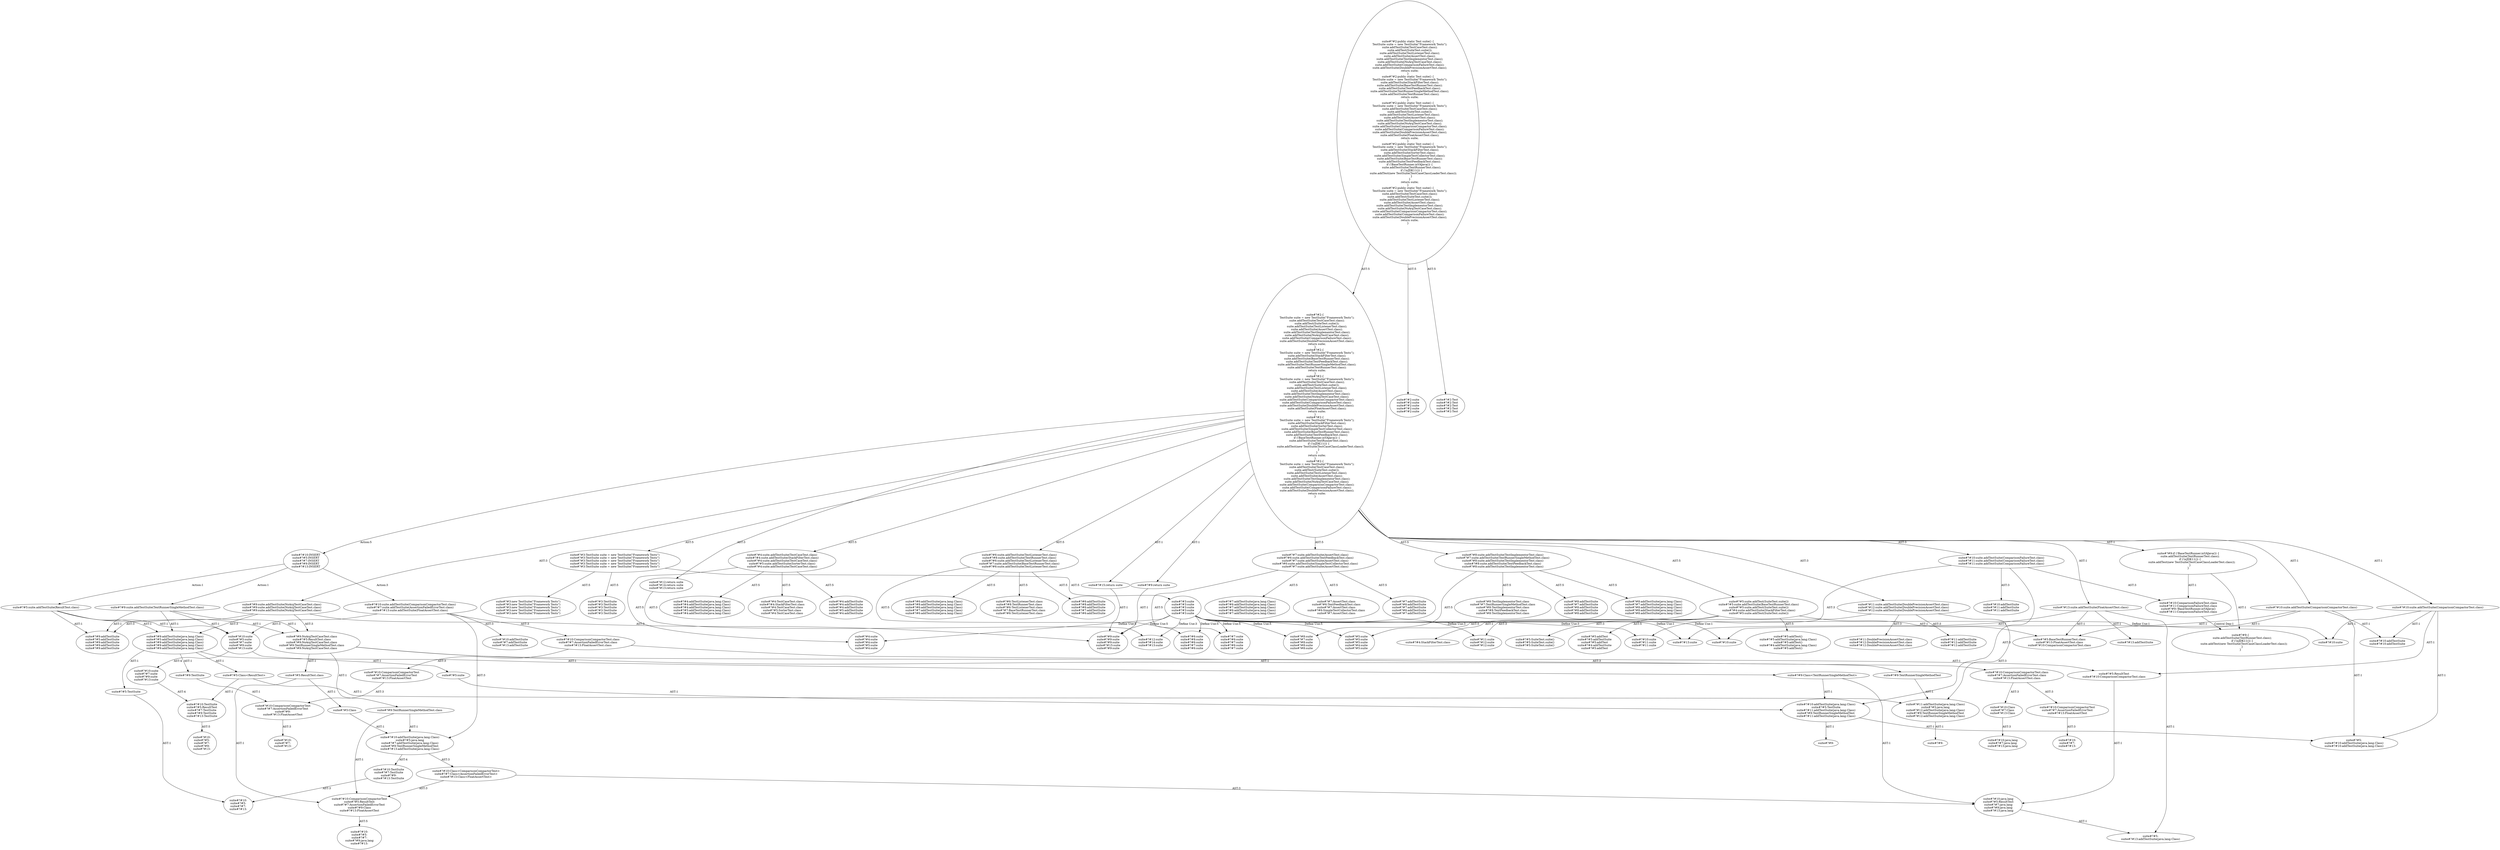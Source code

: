 digraph "Pattern" {
0 [label="suite#?#10:INSERT
suite#?#5:INSERT
suite#?#7:INSERT
suite#?#9:INSERT
suite#?#13:INSERT" shape=ellipse]
1 [label="suite#?#2:\{
    TestSuite suite = new TestSuite(\"Framework Tests\");
    suite.addTestSuite(TestCaseTest.class);
    suite.addTest(SuiteTest.suite());
    suite.addTestSuite(TestListenerTest.class);
    suite.addTestSuite(AssertTest.class);
    suite.addTestSuite(TestImplementorTest.class);
    suite.addTestSuite(NoArgTestCaseTest.class);
    suite.addTestSuite(ComparisonFailureTest.class);
    suite.addTestSuite(DoublePrecisionAssertTest.class);
    return suite;
\}
suite#?#2:\{
    TestSuite suite = new TestSuite(\"Framework Tests\");
    suite.addTestSuite(StackFilterTest.class);
    suite.addTestSuite(BaseTestRunnerTest.class);
    suite.addTestSuite(TextFeedbackTest.class);
    suite.addTestSuite(TextRunnerSingleMethodTest.class);
    suite.addTestSuite(TextRunnerTest.class);
    return suite;
\}
suite#?#2:\{
    TestSuite suite = new TestSuite(\"Framework Tests\");
    suite.addTestSuite(TestCaseTest.class);
    suite.addTest(SuiteTest.suite());
    suite.addTestSuite(TestListenerTest.class);
    suite.addTestSuite(AssertTest.class);
    suite.addTestSuite(TestImplementorTest.class);
    suite.addTestSuite(NoArgTestCaseTest.class);
    suite.addTestSuite(ComparisonCompactorTest.class);
    suite.addTestSuite(ComparisonFailureTest.class);
    suite.addTestSuite(DoublePrecisionAssertTest.class);
    suite.addTestSuite(FloatAssertTest.class);
    return suite;
\}
suite#?#2:\{
    TestSuite suite = new TestSuite(\"Framework Tests\");
    suite.addTestSuite(StackFilterTest.class);
    suite.addTestSuite(SorterTest.class);
    suite.addTestSuite(SimpleTestCollectorTest.class);
    suite.addTestSuite(BaseTestRunnerTest.class);
    suite.addTestSuite(TextFeedbackTest.class);
    if (!BaseTestRunner.inVAJava()) \{
        suite.addTestSuite(TextRunnerTest.class);
        if (!isJDK11()) \{
            suite.addTest(new TestSuite(TestCaseClassLoaderTest.class));
        \}
    \}
    return suite;
\}
suite#?#2:\{
    TestSuite suite = new TestSuite(\"Framework Tests\");
    suite.addTestSuite(TestCaseTest.class);
    suite.addTest(SuiteTest.suite());
    suite.addTestSuite(TestListenerTest.class);
    suite.addTestSuite(AssertTest.class);
    suite.addTestSuite(TestImplementorTest.class);
    suite.addTestSuite(NoArgTestCaseTest.class);
    suite.addTestSuite(ComparisonCompactorTest.class);
    suite.addTestSuite(ComparisonFailureTest.class);
    suite.addTestSuite(DoublePrecisionAssertTest.class);
    return suite;
\}" shape=ellipse]
2 [label="suite#?#2:public static Test suite() \{
    TestSuite suite = new TestSuite(\"Framework Tests\");
    suite.addTestSuite(TestCaseTest.class);
    suite.addTest(SuiteTest.suite());
    suite.addTestSuite(TestListenerTest.class);
    suite.addTestSuite(AssertTest.class);
    suite.addTestSuite(TestImplementorTest.class);
    suite.addTestSuite(NoArgTestCaseTest.class);
    suite.addTestSuite(ComparisonFailureTest.class);
    suite.addTestSuite(DoublePrecisionAssertTest.class);
    return suite;
\}
suite#?#2:public static Test suite() \{
    TestSuite suite = new TestSuite(\"Framework Tests\");
    suite.addTestSuite(StackFilterTest.class);
    suite.addTestSuite(BaseTestRunnerTest.class);
    suite.addTestSuite(TextFeedbackTest.class);
    suite.addTestSuite(TextRunnerSingleMethodTest.class);
    suite.addTestSuite(TextRunnerTest.class);
    return suite;
\}
suite#?#2:public static Test suite() \{
    TestSuite suite = new TestSuite(\"Framework Tests\");
    suite.addTestSuite(TestCaseTest.class);
    suite.addTest(SuiteTest.suite());
    suite.addTestSuite(TestListenerTest.class);
    suite.addTestSuite(AssertTest.class);
    suite.addTestSuite(TestImplementorTest.class);
    suite.addTestSuite(NoArgTestCaseTest.class);
    suite.addTestSuite(ComparisonCompactorTest.class);
    suite.addTestSuite(ComparisonFailureTest.class);
    suite.addTestSuite(DoublePrecisionAssertTest.class);
    suite.addTestSuite(FloatAssertTest.class);
    return suite;
\}
suite#?#2:public static Test suite() \{
    TestSuite suite = new TestSuite(\"Framework Tests\");
    suite.addTestSuite(StackFilterTest.class);
    suite.addTestSuite(SorterTest.class);
    suite.addTestSuite(SimpleTestCollectorTest.class);
    suite.addTestSuite(BaseTestRunnerTest.class);
    suite.addTestSuite(TextFeedbackTest.class);
    if (!BaseTestRunner.inVAJava()) \{
        suite.addTestSuite(TextRunnerTest.class);
        if (!isJDK11()) \{
            suite.addTest(new TestSuite(TestCaseClassLoaderTest.class));
        \}
    \}
    return suite;
\}
suite#?#2:public static Test suite() \{
    TestSuite suite = new TestSuite(\"Framework Tests\");
    suite.addTestSuite(TestCaseTest.class);
    suite.addTest(SuiteTest.suite());
    suite.addTestSuite(TestListenerTest.class);
    suite.addTestSuite(AssertTest.class);
    suite.addTestSuite(TestImplementorTest.class);
    suite.addTestSuite(NoArgTestCaseTest.class);
    suite.addTestSuite(ComparisonCompactorTest.class);
    suite.addTestSuite(ComparisonFailureTest.class);
    suite.addTestSuite(DoublePrecisionAssertTest.class);
    return suite;
\}" shape=ellipse]
3 [label="suite#?#2:suite
suite#?#2:suite
suite#?#2:suite
suite#?#2:suite
suite#?#2:suite" shape=ellipse]
4 [label="suite#?#2:Test
suite#?#2:Test
suite#?#2:Test
suite#?#2:Test
suite#?#2:Test" shape=ellipse]
5 [label="suite#?#3:TestSuite suite = new TestSuite(\"Framework Tests\")
suite#?#3:TestSuite suite = new TestSuite(\"Framework Tests\")
suite#?#3:TestSuite suite = new TestSuite(\"Framework Tests\")
suite#?#3:TestSuite suite = new TestSuite(\"Framework Tests\")
suite#?#3:TestSuite suite = new TestSuite(\"Framework Tests\")" shape=ellipse]
6 [label="suite#?#3:suite
suite#?#3:suite
suite#?#3:suite
suite#?#3:suite
suite#?#3:suite" shape=ellipse]
7 [label="suite#?#3:TestSuite
suite#?#3:TestSuite
suite#?#3:TestSuite
suite#?#3:TestSuite
suite#?#3:TestSuite" shape=ellipse]
8 [label="suite#?#3:new TestSuite(\"Framework Tests\")
suite#?#3:new TestSuite(\"Framework Tests\")
suite#?#3:new TestSuite(\"Framework Tests\")
suite#?#3:new TestSuite(\"Framework Tests\")
suite#?#3:new TestSuite(\"Framework Tests\")" shape=ellipse]
9 [label="suite#?#4:suite.addTestSuite(TestCaseTest.class)
suite#?#4:suite.addTestSuite(StackFilterTest.class)
suite#?#4:suite.addTestSuite(TestCaseTest.class)
suite#?#5:suite.addTestSuite(SorterTest.class)
suite#?#4:suite.addTestSuite(TestCaseTest.class)" shape=ellipse]
10 [label="suite#?#4:addTestSuite
suite#?#4:addTestSuite
suite#?#4:addTestSuite
suite#?#5:addTestSuite
suite#?#4:addTestSuite" shape=ellipse]
11 [label="suite#?#4:suite
suite#?#4:suite
suite#?#4:suite
suite#?#5:suite
suite#?#4:suite" shape=ellipse]
12 [label="suite#?#4:addTestSuite(java.lang.Class)
suite#?#4:addTestSuite(java.lang.Class)
suite#?#4:addTestSuite(java.lang.Class)
suite#?#5:addTestSuite(java.lang.Class)
suite#?#4:addTestSuite(java.lang.Class)" shape=ellipse]
13 [label="suite#?#4:TestCaseTest.class
suite#?#4:StackFilterTest.class
suite#?#4:TestCaseTest.class
suite#?#5:SorterTest.class
suite#?#4:TestCaseTest.class" shape=ellipse]
14 [label="suite#?#5:suite.addTest(SuiteTest.suite())
suite#?#5:suite.addTestSuite(BaseTestRunnerTest.class)
suite#?#5:suite.addTest(SuiteTest.suite())
suite#?#4:suite.addTestSuite(StackFilterTest.class)
suite#?#5:suite.addTest(SuiteTest.suite())" shape=ellipse]
15 [label="suite#?#5:addTest
suite#?#5:addTestSuite
suite#?#5:addTest
suite#?#4:addTestSuite
suite#?#5:addTest" shape=ellipse]
16 [label="suite#?#5:suite
suite#?#5:suite
suite#?#5:suite
suite#?#4:suite
suite#?#5:suite" shape=ellipse]
17 [label="suite#?#5:addTest()
suite#?#5:addTestSuite(java.lang.Class)
suite#?#5:addTest()
suite#?#4:addTestSuite(java.lang.Class)
suite#?#5:addTest()" shape=ellipse]
18 [label="suite#?#5:SuiteTest.suite()
suite#?#5:SuiteTest.suite()
suite#?#5:SuiteTest.suite()" shape=ellipse]
19 [label="suite#?#6:suite.addTestSuite(TestListenerTest.class)
suite#?#8:suite.addTestSuite(TextRunnerTest.class)
suite#?#6:suite.addTestSuite(TestListenerTest.class)
suite#?#7:suite.addTestSuite(BaseTestRunnerTest.class)
suite#?#6:suite.addTestSuite(TestListenerTest.class)" shape=ellipse]
20 [label="suite#?#6:addTestSuite
suite#?#8:addTestSuite
suite#?#6:addTestSuite
suite#?#7:addTestSuite
suite#?#6:addTestSuite" shape=ellipse]
21 [label="suite#?#6:suite
suite#?#8:suite
suite#?#6:suite
suite#?#7:suite
suite#?#6:suite" shape=ellipse]
22 [label="suite#?#6:addTestSuite(java.lang.Class)
suite#?#8:addTestSuite(java.lang.Class)
suite#?#6:addTestSuite(java.lang.Class)
suite#?#7:addTestSuite(java.lang.Class)
suite#?#6:addTestSuite(java.lang.Class)" shape=ellipse]
23 [label="suite#?#6:TestListenerTest.class
suite#?#8:TextRunnerTest.class
suite#?#6:TestListenerTest.class
suite#?#7:BaseTestRunnerTest.class
suite#?#6:TestListenerTest.class" shape=ellipse]
24 [label="suite#?#7:suite.addTestSuite(AssertTest.class)
suite#?#6:suite.addTestSuite(TextFeedbackTest.class)
suite#?#7:suite.addTestSuite(AssertTest.class)
suite#?#6:suite.addTestSuite(SimpleTestCollectorTest.class)
suite#?#7:suite.addTestSuite(AssertTest.class)" shape=ellipse]
25 [label="suite#?#7:addTestSuite
suite#?#6:addTestSuite
suite#?#7:addTestSuite
suite#?#6:addTestSuite
suite#?#7:addTestSuite" shape=ellipse]
26 [label="suite#?#7:suite
suite#?#6:suite
suite#?#7:suite
suite#?#6:suite
suite#?#7:suite" shape=ellipse]
27 [label="suite#?#7:addTestSuite(java.lang.Class)
suite#?#6:addTestSuite(java.lang.Class)
suite#?#7:addTestSuite(java.lang.Class)
suite#?#6:addTestSuite(java.lang.Class)
suite#?#7:addTestSuite(java.lang.Class)" shape=ellipse]
28 [label="suite#?#7:AssertTest.class
suite#?#6:TextFeedbackTest.class
suite#?#7:AssertTest.class
suite#?#6:SimpleTestCollectorTest.class
suite#?#7:AssertTest.class" shape=ellipse]
29 [label="suite#?#8:suite.addTestSuite(TestImplementorTest.class)
suite#?#7:suite.addTestSuite(TextRunnerSingleMethodTest.class)
suite#?#8:suite.addTestSuite(TestImplementorTest.class)
suite#?#8:suite.addTestSuite(TextFeedbackTest.class)
suite#?#8:suite.addTestSuite(TestImplementorTest.class)" shape=ellipse]
30 [label="suite#?#8:addTestSuite
suite#?#7:addTestSuite
suite#?#8:addTestSuite
suite#?#8:addTestSuite
suite#?#8:addTestSuite" shape=ellipse]
31 [label="suite#?#8:suite
suite#?#7:suite
suite#?#8:suite
suite#?#8:suite
suite#?#8:suite" shape=ellipse]
32 [label="suite#?#8:addTestSuite(java.lang.Class)
suite#?#7:addTestSuite(java.lang.Class)
suite#?#8:addTestSuite(java.lang.Class)
suite#?#8:addTestSuite(java.lang.Class)
suite#?#8:addTestSuite(java.lang.Class)" shape=ellipse]
33 [label="suite#?#8:TestImplementorTest.class
suite#?#7:TextRunnerSingleMethodTest.class
suite#?#8:TestImplementorTest.class
suite#?#8:TextFeedbackTest.class
suite#?#8:TestImplementorTest.class" shape=ellipse]
34 [label="suite#?#9:suite.addTestSuite(NoArgTestCaseTest.class)
suite#?#9:suite.addTestSuite(NoArgTestCaseTest.class)
suite#?#9:suite.addTestSuite(NoArgTestCaseTest.class)" shape=ellipse]
35 [label="suite#?#9:addTestSuite
suite#?#5:addTestSuite
suite#?#9:addTestSuite
suite#?#9:addTestSuite
suite#?#9:addTestSuite" shape=ellipse]
36 [label="suite#?#9:suite
suite#?#9:suite
suite#?#9:suite
suite#?#15:suite
suite#?#9:suite" shape=ellipse]
37 [label="suite#?#9:addTestSuite(java.lang.Class)
suite#?#5:addTestSuite(java.lang.Class)
suite#?#9:addTestSuite(java.lang.Class)
suite#?#9:addTestSuite(java.lang.Class)
suite#?#9:addTestSuite(java.lang.Class)" shape=ellipse]
38 [label="suite#?#9:NoArgTestCaseTest.class
suite#?#5:ResultTest.class
suite#?#9:NoArgTestCaseTest.class
suite#?#9:TextRunnerSingleMethodTest.class
suite#?#9:NoArgTestCaseTest.class" shape=ellipse]
39 [label="suite#?#10:suite.addTestSuite(ComparisonFailureTest.class)
suite#?#11:suite.addTestSuite(ComparisonFailureTest.class)
suite#?#11:suite.addTestSuite(ComparisonFailureTest.class)" shape=ellipse]
40 [label="suite#?#10:addTestSuite
suite#?#11:addTestSuite
suite#?#11:addTestSuite" shape=ellipse]
41 [label="suite#?#10:suite
suite#?#11:suite
suite#?#11:suite" shape=ellipse]
42 [label="suite#?#10:addTestSuite(java.lang.Class)
suite#?#5:TestSuite
suite#?#11:addTestSuite(java.lang.Class)
suite#?#9:TextRunnerSingleMethodTest
suite#?#11:addTestSuite(java.lang.Class)" shape=ellipse]
43 [label="suite#?#10:ComparisonFailureTest.class
suite#?#11:ComparisonFailureTest.class
suite#?#9:!BaseTestRunner.inVAJava()
suite#?#11:ComparisonFailureTest.class" shape=ellipse]
44 [label="suite#?#11:suite.addTestSuite(DoublePrecisionAssertTest.class)
suite#?#12:suite.addTestSuite(DoublePrecisionAssertTest.class)
suite#?#12:suite.addTestSuite(DoublePrecisionAssertTest.class)" shape=ellipse]
45 [label="suite#?#11:addTestSuite
suite#?#12:addTestSuite
suite#?#12:addTestSuite" shape=ellipse]
46 [label="suite#?#11:suite
suite#?#12:suite
suite#?#12:suite" shape=ellipse]
47 [label="suite#?#11:addTestSuite(java.lang.Class)
suite#?#5:java.lang
suite#?#12:addTestSuite(java.lang.Class)
suite#?#9:TextRunnerSingleMethodTest
suite#?#12:addTestSuite(java.lang.Class)" shape=ellipse]
48 [label="suite#?#11:DoublePrecisionAssertTest.class
suite#?#12:DoublePrecisionAssertTest.class
suite#?#12:DoublePrecisionAssertTest.class" shape=ellipse]
49 [label="suite#?#12:return suite
suite#?#14:return suite
suite#?#13:return suite" shape=ellipse]
50 [label="suite#?#12:suite
suite#?#14:suite
suite#?#13:suite" shape=ellipse]
51 [label="suite#?#10:suite.addTestSuite(ComparisonCompactorTest.class)
suite#?#7:suite.addTestSuite(AssertionFailedErrorTest.class)
suite#?#13:suite.addTestSuite(FloatAssertTest.class)" shape=ellipse]
52 [label="suite#?#10:addTestSuite
suite#?#7:addTestSuite
suite#?#13:addTestSuite" shape=ellipse]
53 [label="suite#?#10:suite
suite#?#5:suite
suite#?#7:suite
suite#?#9:suite
suite#?#13:suite" shape=ellipse]
54 [label="suite#?#10:suite
suite#?#7:suite
suite#?#9:suite
suite#?#13:suite" shape=ellipse]
55 [label="suite#?#10:TestSuite
suite#?#5:ResultTest
suite#?#7:TestSuite
suite#?#9:TestSuite
suite#?#13:TestSuite" shape=ellipse]
56 [label="suite#?#10:
suite#?#5:
suite#?#7:
suite#?#9:
suite#?#13:" shape=ellipse]
57 [label="suite#?#10:addTestSuite(java.lang.Class)
suite#?#5:java.lang
suite#?#7:addTestSuite(java.lang.Class)
suite#?#9:TextRunnerSingleMethodTest
suite#?#13:addTestSuite(java.lang.Class)" shape=ellipse]
58 [label="suite#?#10:TestSuite
suite#?#7:TestSuite
suite#?#9:
suite#?#13:TestSuite" shape=ellipse]
59 [label="suite#?#10:
suite#?#5:
suite#?#7:
suite#?#13:" shape=ellipse]
60 [label="suite#?#10:Class<ComparisonCompactorTest>
suite#?#7:Class<AssertionFailedErrorTest>
suite#?#13:Class<FloatAssertTest>" shape=ellipse]
61 [label="suite#?#10:java.lang
suite#?#5:ResultTest
suite#?#7:java.lang
suite#?#9:java.lang
suite#?#13:java.lang" shape=ellipse]
62 [label="suite#?#10:ComparisonCompactorTest
suite#?#5:ResultTest
suite#?#7:AssertionFailedErrorTest
suite#?#9:Class
suite#?#13:FloatAssertTest" shape=ellipse]
63 [label="suite#?#10:
suite#?#5:
suite#?#7:
suite#?#9:java.lang
suite#?#13:" shape=ellipse]
64 [label="suite#?#10:ComparisonCompactorTest.class
suite#?#7:AssertionFailedErrorTest.class
suite#?#13:FloatAssertTest.class" shape=ellipse]
65 [label="suite#?#10:ComparisonCompactorTest
suite#?#7:AssertionFailedErrorTest
suite#?#13:FloatAssertTest" shape=ellipse]
66 [label="suite#?#10:ComparisonCompactorTest
suite#?#7:AssertionFailedErrorTest
suite#?#9:
suite#?#13:FloatAssertTest" shape=ellipse]
67 [label="suite#?#10:
suite#?#7:
suite#?#13:" shape=ellipse]
68 [label="suite#?#10:ComparisonCompactorTest.class
suite#?#7:AssertionFailedErrorTest.class
suite#?#13:FloatAssertTest.class" shape=ellipse]
69 [label="suite#?#10:ComparisonCompactorTest
suite#?#7:AssertionFailedErrorTest
suite#?#13:FloatAssertTest" shape=ellipse]
70 [label="suite#?#10:
suite#?#7:
suite#?#13:" shape=ellipse]
71 [label="suite#?#10:Class
suite#?#7:Class
suite#?#13:Class" shape=ellipse]
72 [label="suite#?#10:java.lang
suite#?#7:java.lang
suite#?#13:java.lang" shape=ellipse]
73 [label="suite#?#5:BaseTestRunnerTest.class
suite#?#13:FloatAssertTest.class
suite#?#10:ComparisonCompactorTest.class" shape=ellipse]
74 [label="suite#?#9:return suite" shape=ellipse]
75 [label="suite#?#5:suite.addTestSuite(ResultTest.class)" shape=ellipse]
76 [label="suite#?#5:
suite#?#10:addTestSuite(java.lang.Class)
suite#?#10:addTestSuite(java.lang.Class)" shape=ellipse]
77 [label="suite#?#5:ResultTest
suite#?#10:ComparisonCompactorTest.class" shape=ellipse]
78 [label="suite#?#5:
suite#?#13:addTestSuite(java.lang.Class)" shape=ellipse]
79 [label="suite#?#5:suite" shape=ellipse]
80 [label="suite#?#5:TestSuite" shape=ellipse]
81 [label="suite#?#5:Class<ResultTest>" shape=ellipse]
82 [label="suite#?#5:Class" shape=ellipse]
83 [label="suite#?#5:ResultTest.class" shape=ellipse]
84 [label="suite#?#10:suite.addTestSuite(ComparisonCompactorTest.class)" shape=ellipse]
85 [label="suite#?#10:suite" shape=ellipse]
86 [label="suite#?#13:suite.addTestSuite(FloatAssertTest.class)" shape=ellipse]
87 [label="suite#?#13:suite" shape=ellipse]
88 [label="suite#?#10:addTestSuite
suite#?#10:addTestSuite" shape=ellipse]
89 [label="suite#?#13:addTestSuite" shape=ellipse]
90 [label="suite#?#4:StackFilterTest.class" shape=ellipse]
91 [label="suite#?#9:if (!BaseTestRunner.inVAJava()) \{
    suite.addTestSuite(TextRunnerTest.class);
    if (!isJDK11()) \{
        suite.addTest(new TestSuite(TestCaseClassLoaderTest.class));
    \}
\}" shape=ellipse]
92 [label="suite#?#9:\{
    suite.addTestSuite(TextRunnerTest.class);
    if (!isJDK11()) \{
        suite.addTest(new TestSuite(TestCaseClassLoaderTest.class));
    \}
\}" shape=ellipse]
93 [label="suite#?#15:return suite" shape=ellipse]
94 [label="suite#?#9:suite.addTestSuite(TextRunnerSingleMethodTest.class)" shape=ellipse]
95 [label="suite#?#9:" shape=ellipse]
96 [label="suite#?#9:TextRunnerSingleMethodTest" shape=ellipse]
97 [label="suite#?#9:" shape=ellipse]
98 [label="suite#?#9:TestSuite" shape=ellipse]
99 [label="suite#?#9:Class<TextRunnerSingleMethodTest>" shape=ellipse]
100 [label="suite#?#9:TextRunnerSingleMethodTest.class" shape=ellipse]
101 [label="suite#?#10:suite.addTestSuite(ComparisonCompactorTest.class)" shape=ellipse]
102 [label="suite#?#10:suite" shape=ellipse]
0 -> 51 [label="Action:3"];
0 -> 75 [label="Action:1"];
0 -> 94 [label="Action:1"];
1 -> 0 [label="Action:5"];
1 -> 5 [label="AST:5"];
1 -> 9 [label="AST:5"];
1 -> 14 [label="AST:5"];
1 -> 19 [label="AST:5"];
1 -> 24 [label="AST:5"];
1 -> 29 [label="AST:5"];
1 -> 34 [label="AST:3"];
1 -> 39 [label="AST:3"];
1 -> 44 [label="AST:3"];
1 -> 49 [label="AST:3"];
1 -> 74 [label="AST:1"];
1 -> 84 [label="AST:1"];
1 -> 86 [label="AST:1"];
1 -> 91 [label="AST:1"];
1 -> 93 [label="AST:1"];
1 -> 101 [label="AST:1"];
2 -> 1 [label="AST:5"];
2 -> 3 [label="AST:5"];
2 -> 4 [label="AST:5"];
5 -> 6 [label="AST:5"];
5 -> 7 [label="AST:5"];
5 -> 8 [label="AST:5"];
6 -> 11 [label="Define Use:5"];
6 -> 16 [label="Define Use:5"];
6 -> 21 [label="Define Use:5"];
6 -> 26 [label="Define Use:5"];
6 -> 31 [label="Define Use:5"];
6 -> 36 [label="Define Use:5"];
6 -> 41 [label="Define Use:3"];
6 -> 46 [label="Define Use:3"];
6 -> 50 [label="Define Use:3"];
6 -> 85 [label="Define Use:1"];
6 -> 87 [label="Define Use:1"];
6 -> 102 [label="Define Use:1"];
9 -> 10 [label="AST:5"];
9 -> 11 [label="AST:5"];
9 -> 12 [label="AST:5"];
9 -> 13 [label="AST:5"];
14 -> 15 [label="AST:5"];
14 -> 16 [label="AST:5"];
14 -> 17 [label="AST:5"];
14 -> 18 [label="AST:3"];
14 -> 73 [label="AST:1"];
14 -> 90 [label="AST:1"];
19 -> 20 [label="AST:5"];
19 -> 21 [label="AST:5"];
19 -> 22 [label="AST:5"];
19 -> 23 [label="AST:5"];
24 -> 25 [label="AST:5"];
24 -> 26 [label="AST:5"];
24 -> 27 [label="AST:5"];
24 -> 28 [label="AST:5"];
29 -> 30 [label="AST:5"];
29 -> 31 [label="AST:5"];
29 -> 32 [label="AST:5"];
29 -> 33 [label="AST:5"];
34 -> 35 [label="AST:3"];
34 -> 36 [label="AST:3"];
34 -> 37 [label="AST:3"];
34 -> 38 [label="AST:3"];
37 -> 80 [label="AST:1"];
37 -> 81 [label="AST:1"];
37 -> 98 [label="AST:1"];
37 -> 99 [label="AST:1"];
38 -> 77 [label="AST:1"];
38 -> 83 [label="AST:1"];
38 -> 96 [label="AST:1"];
38 -> 100 [label="AST:1"];
39 -> 40 [label="AST:3"];
39 -> 41 [label="AST:3"];
39 -> 42 [label="AST:3"];
39 -> 43 [label="AST:3"];
42 -> 76 [label="AST:1"];
42 -> 95 [label="AST:1"];
43 -> 92 [label="Control Dep:1"];
44 -> 45 [label="AST:3"];
44 -> 46 [label="AST:3"];
44 -> 47 [label="AST:3"];
44 -> 48 [label="AST:3"];
47 -> 97 [label="AST:1"];
49 -> 50 [label="AST:3"];
51 -> 52 [label="AST:3"];
51 -> 53 [label="AST:3"];
51 -> 57 [label="AST:3"];
51 -> 64 [label="AST:3"];
53 -> 54 [label="AST:4"];
53 -> 79 [label="AST:1"];
54 -> 55 [label="AST:4"];
55 -> 56 [label="AST:5"];
57 -> 58 [label="AST:4"];
57 -> 60 [label="AST:3"];
58 -> 59 [label="AST:3"];
60 -> 61 [label="AST:3"];
60 -> 62 [label="AST:3"];
61 -> 78 [label="AST:1"];
62 -> 63 [label="AST:5"];
64 -> 65 [label="AST:3"];
64 -> 68 [label="AST:3"];
65 -> 66 [label="AST:3"];
66 -> 67 [label="AST:3"];
68 -> 69 [label="AST:3"];
68 -> 71 [label="AST:3"];
69 -> 70 [label="AST:3"];
71 -> 72 [label="AST:3"];
74 -> 36 [label="AST:1"];
75 -> 35 [label="AST:1"];
75 -> 53 [label="AST:1"];
75 -> 37 [label="AST:1"];
75 -> 38 [label="AST:1"];
77 -> 61 [label="AST:1"];
79 -> 42 [label="AST:1"];
80 -> 59 [label="AST:1"];
81 -> 47 [label="AST:1"];
81 -> 55 [label="AST:1"];
82 -> 57 [label="AST:1"];
83 -> 82 [label="AST:1"];
83 -> 62 [label="AST:1"];
84 -> 88 [label="AST:1"];
84 -> 85 [label="AST:1"];
84 -> 76 [label="AST:1"];
84 -> 77 [label="AST:1"];
86 -> 89 [label="AST:1"];
86 -> 87 [label="AST:1"];
86 -> 78 [label="AST:1"];
86 -> 73 [label="AST:1"];
91 -> 43 [label="AST:1"];
91 -> 92 [label="AST:1"];
93 -> 36 [label="AST:1"];
94 -> 35 [label="AST:1"];
94 -> 53 [label="AST:1"];
94 -> 37 [label="AST:1"];
94 -> 38 [label="AST:1"];
96 -> 47 [label="AST:1"];
98 -> 66 [label="AST:1"];
99 -> 61 [label="AST:1"];
99 -> 42 [label="AST:1"];
100 -> 57 [label="AST:1"];
100 -> 62 [label="AST:1"];
101 -> 88 [label="AST:1"];
101 -> 102 [label="AST:1"];
101 -> 76 [label="AST:1"];
101 -> 73 [label="AST:1"];
}